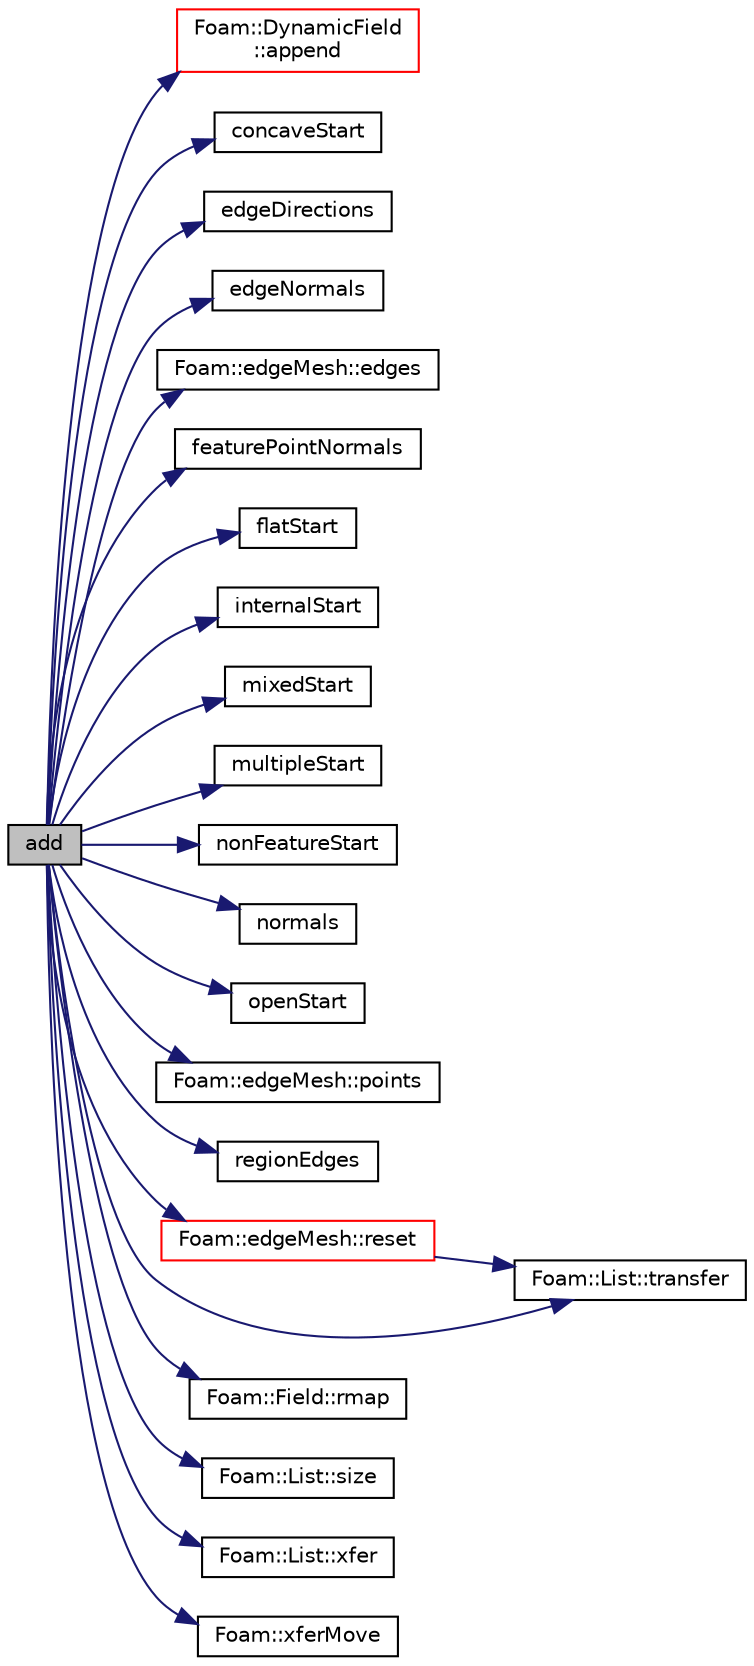 digraph "add"
{
  bgcolor="transparent";
  edge [fontname="Helvetica",fontsize="10",labelfontname="Helvetica",labelfontsize="10"];
  node [fontname="Helvetica",fontsize="10",shape=record];
  rankdir="LR";
  Node1232 [label="add",height=0.2,width=0.4,color="black", fillcolor="grey75", style="filled", fontcolor="black"];
  Node1232 -> Node1233 [color="midnightblue",fontsize="10",style="solid",fontname="Helvetica"];
  Node1233 [label="Foam::DynamicField\l::append",height=0.2,width=0.4,color="red",URL="$a27565.html#a13502d5ef5b1f4dd51744972bd50c759",tooltip="Append an element at the end of the list. "];
  Node1232 -> Node1239 [color="midnightblue",fontsize="10",style="solid",fontname="Helvetica"];
  Node1239 [label="concaveStart",height=0.2,width=0.4,color="black",URL="$a22549.html#af8ddfef95aea65fb74a1032b483ee355",tooltip="Return the index of the start of the concave feature points. "];
  Node1232 -> Node1240 [color="midnightblue",fontsize="10",style="solid",fontname="Helvetica"];
  Node1240 [label="edgeDirections",height=0.2,width=0.4,color="black",URL="$a22549.html#a3ed9c65a681237af480891c1b4a88f6d",tooltip="Return the edgeDirection vectors. "];
  Node1232 -> Node1241 [color="midnightblue",fontsize="10",style="solid",fontname="Helvetica"];
  Node1241 [label="edgeNormals",height=0.2,width=0.4,color="black",URL="$a22549.html#a6f0f200c01308f2c295e3bdfa68ba4bb",tooltip="Return the indices of the normals that are adjacent to the. "];
  Node1232 -> Node1242 [color="midnightblue",fontsize="10",style="solid",fontname="Helvetica"];
  Node1242 [label="Foam::edgeMesh::edges",height=0.2,width=0.4,color="black",URL="$a22517.html#a21d764179912ddda5c6f95193c289846",tooltip="Return edges. "];
  Node1232 -> Node1243 [color="midnightblue",fontsize="10",style="solid",fontname="Helvetica"];
  Node1243 [label="featurePointNormals",height=0.2,width=0.4,color="black",URL="$a22549.html#ae4d1483a63d1ab0c35377d00ab9c9b0c",tooltip="Return the indices of the normals that are adjacent to the. "];
  Node1232 -> Node1244 [color="midnightblue",fontsize="10",style="solid",fontname="Helvetica"];
  Node1244 [label="flatStart",height=0.2,width=0.4,color="black",URL="$a22549.html#a5a768ccc855eab1215b8001da081a8b5",tooltip="Return the index of the start of the flat feature edges. "];
  Node1232 -> Node1245 [color="midnightblue",fontsize="10",style="solid",fontname="Helvetica"];
  Node1245 [label="internalStart",height=0.2,width=0.4,color="black",URL="$a22549.html#aa7fcc24a9f5eb549340db961d820fafb",tooltip="Return the index of the start of the internal feature edges. "];
  Node1232 -> Node1246 [color="midnightblue",fontsize="10",style="solid",fontname="Helvetica"];
  Node1246 [label="mixedStart",height=0.2,width=0.4,color="black",URL="$a22549.html#af316ce208132cd72122870dafa30a3d7",tooltip="Return the index of the start of the mixed type feature points. "];
  Node1232 -> Node1247 [color="midnightblue",fontsize="10",style="solid",fontname="Helvetica"];
  Node1247 [label="multipleStart",height=0.2,width=0.4,color="black",URL="$a22549.html#aa2d3bcb6ebbc9198b574d0b2e4b08f82",tooltip="Return the index of the start of the multiply-connected feature. "];
  Node1232 -> Node1248 [color="midnightblue",fontsize="10",style="solid",fontname="Helvetica"];
  Node1248 [label="nonFeatureStart",height=0.2,width=0.4,color="black",URL="$a22549.html#a3e49038fd7abb36ce4eac368b50ce335",tooltip="Return the index of the start of the non-feature points. "];
  Node1232 -> Node1249 [color="midnightblue",fontsize="10",style="solid",fontname="Helvetica"];
  Node1249 [label="normals",height=0.2,width=0.4,color="black",URL="$a22549.html#aa2bc5730337a92b67b5fd82f97425c7c",tooltip="Return the normals of the surfaces adjacent to the feature edges. "];
  Node1232 -> Node1250 [color="midnightblue",fontsize="10",style="solid",fontname="Helvetica"];
  Node1250 [label="openStart",height=0.2,width=0.4,color="black",URL="$a22549.html#a3cacf23e9a16fec660e8c90249727413",tooltip="Return the index of the start of the open feature edges. "];
  Node1232 -> Node1251 [color="midnightblue",fontsize="10",style="solid",fontname="Helvetica"];
  Node1251 [label="Foam::edgeMesh::points",height=0.2,width=0.4,color="black",URL="$a22517.html#ac44123fc1265297c41a43c3b62fdb4c2",tooltip="Return points. "];
  Node1232 -> Node1252 [color="midnightblue",fontsize="10",style="solid",fontname="Helvetica"];
  Node1252 [label="regionEdges",height=0.2,width=0.4,color="black",URL="$a22549.html#a6a5b65f988e1e8e6717c2dd9fd636225",tooltip="Return the feature edges which are on the boundary between. "];
  Node1232 -> Node1253 [color="midnightblue",fontsize="10",style="solid",fontname="Helvetica"];
  Node1253 [label="Foam::edgeMesh::reset",height=0.2,width=0.4,color="red",URL="$a22517.html#aae05df3bda82afbcfd4d017d1d6eee50",tooltip="Reset primitive data (points, edges) "];
  Node1253 -> Node1255 [color="midnightblue",fontsize="10",style="solid",fontname="Helvetica"];
  Node1255 [label="Foam::List::transfer",height=0.2,width=0.4,color="black",URL="$a26833.html#a25ad1d2084d16b234b0cf91c07e832c0",tooltip="Transfer the contents of the argument List into this list. "];
  Node1232 -> Node1256 [color="midnightblue",fontsize="10",style="solid",fontname="Helvetica"];
  Node1256 [label="Foam::Field::rmap",height=0.2,width=0.4,color="black",URL="$a27573.html#ae5cdfcd538daa5fa35fc0c2d7969c1eb",tooltip="1 to 1 reverse-map from the given field "];
  Node1232 -> Node1257 [color="midnightblue",fontsize="10",style="solid",fontname="Helvetica"];
  Node1257 [label="Foam::List::size",height=0.2,width=0.4,color="black",URL="$a26833.html#a8a5f6fa29bd4b500caf186f60245b384",tooltip="Override size to be inconsistent with allocated storage. "];
  Node1232 -> Node1255 [color="midnightblue",fontsize="10",style="solid",fontname="Helvetica"];
  Node1232 -> Node1258 [color="midnightblue",fontsize="10",style="solid",fontname="Helvetica"];
  Node1258 [label="Foam::List::xfer",height=0.2,width=0.4,color="black",URL="$a26833.html#a48f43ee271fb2edb0fb241b72af0e59c",tooltip="Transfer contents to the Xfer container. "];
  Node1232 -> Node1259 [color="midnightblue",fontsize="10",style="solid",fontname="Helvetica"];
  Node1259 [label="Foam::xferMove",height=0.2,width=0.4,color="black",URL="$a21851.html#ae3ad39ee5ad896e6d3c0f137ecd12abb",tooltip="Construct by transferring the contents of the arg. "];
}
